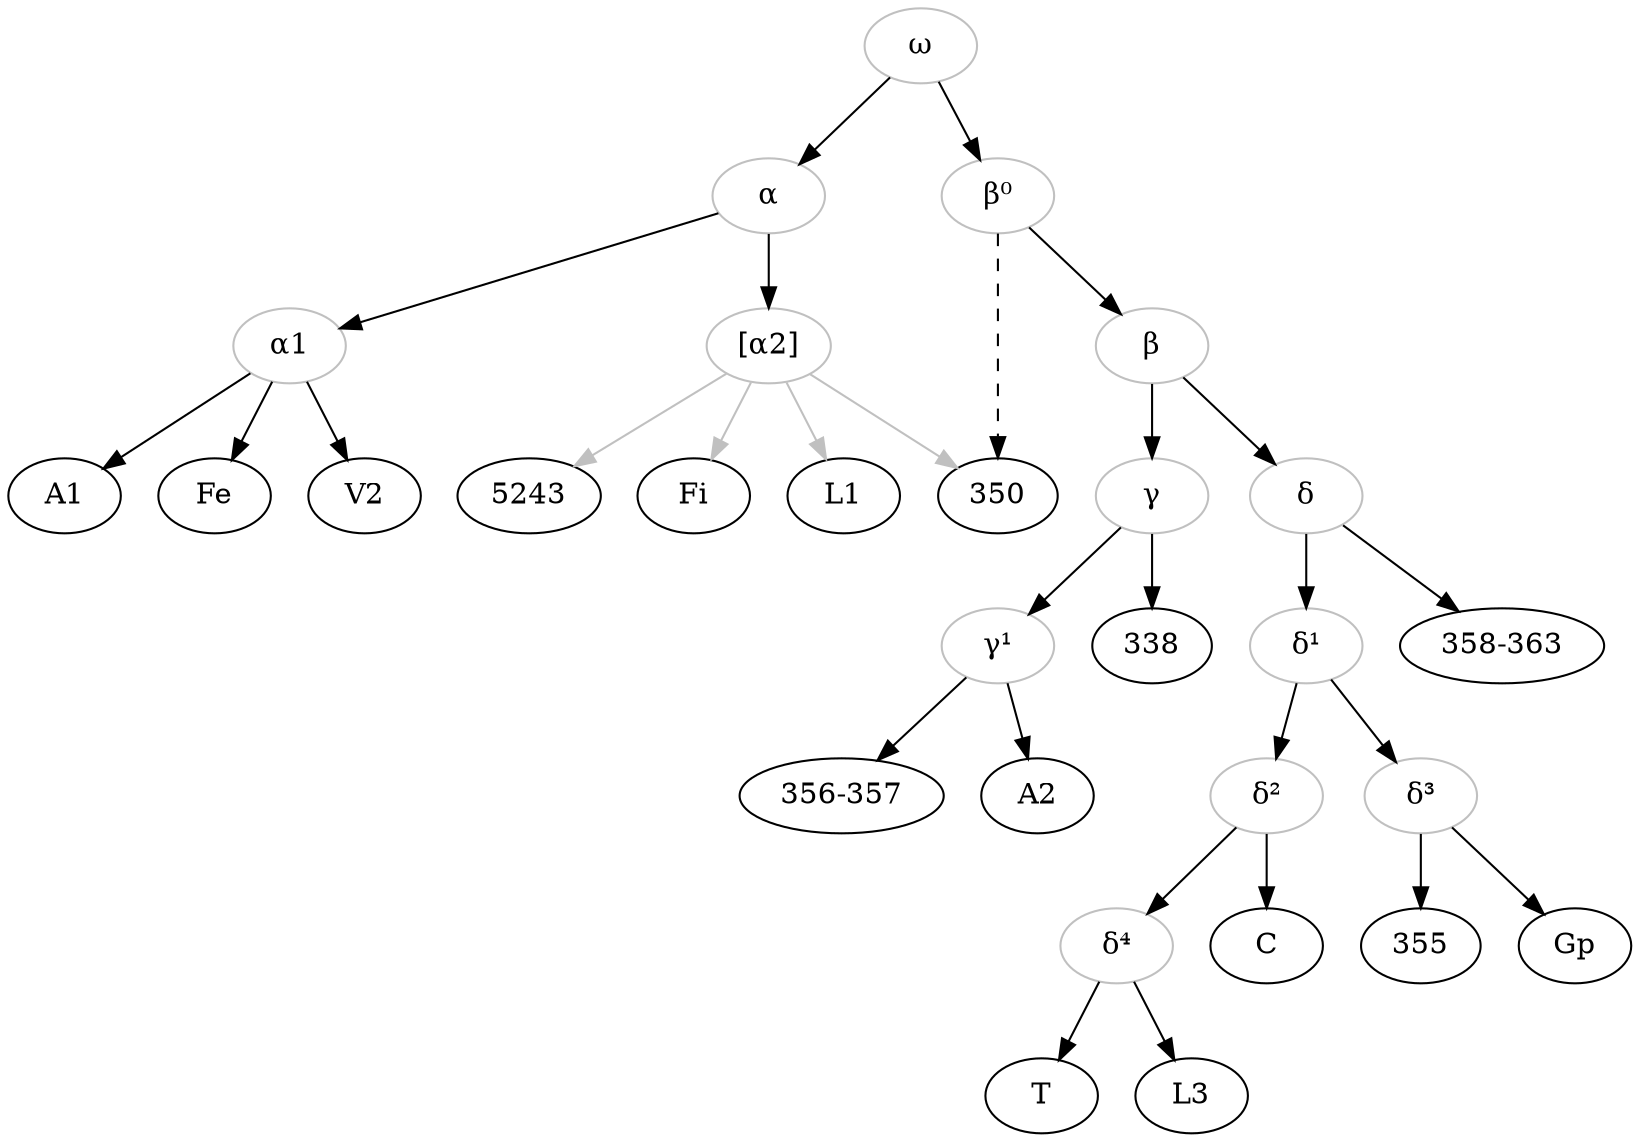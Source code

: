 digraph {
alpha[label="α", color="grey"];
alpha1[label="α1", color="grey"];  
alpha2[label="[α2]", color="grey"];  
beta[label="β", color="grey"];
betaZero[label="β⁰", color="grey"];
gamma[label="γ", color="grey"];
gamma1[label="γ¹", color="grey"];

delta[label="δ", color="grey"]
delta1[label="δ¹", color="grey"];
delta2[label="δ²", color="grey"];
delta3[label="δ³", color="grey"];
delta4[label="δ⁴", color="grey"];
omega[label="ω", color="grey"];
356[label="356-357"]
358[label="358-363"]

omega->alpha;
alpha->alpha1;
alpha1->A1;
alpha1->Fe;
alpha1->V2;
alpha->alpha2;
alpha2->5243[color="grey"];
alpha2->Fi[color="grey"];
alpha2->L1[color="grey"];
alpha2->350[color="grey"];

omega->betaZero;
betaZero->350[style="dashed"]
betaZero->beta;
beta->gamma;
gamma->338;
gamma->gamma1;
gamma1->356;
gamma1->A2;
beta->delta;
delta->358;
delta->delta1;
delta1->delta2;
delta2->C;
delta2->delta4;
delta4->T;
delta4->L3;
delta1->delta3;
delta3->355;
delta3->Gp;

}


